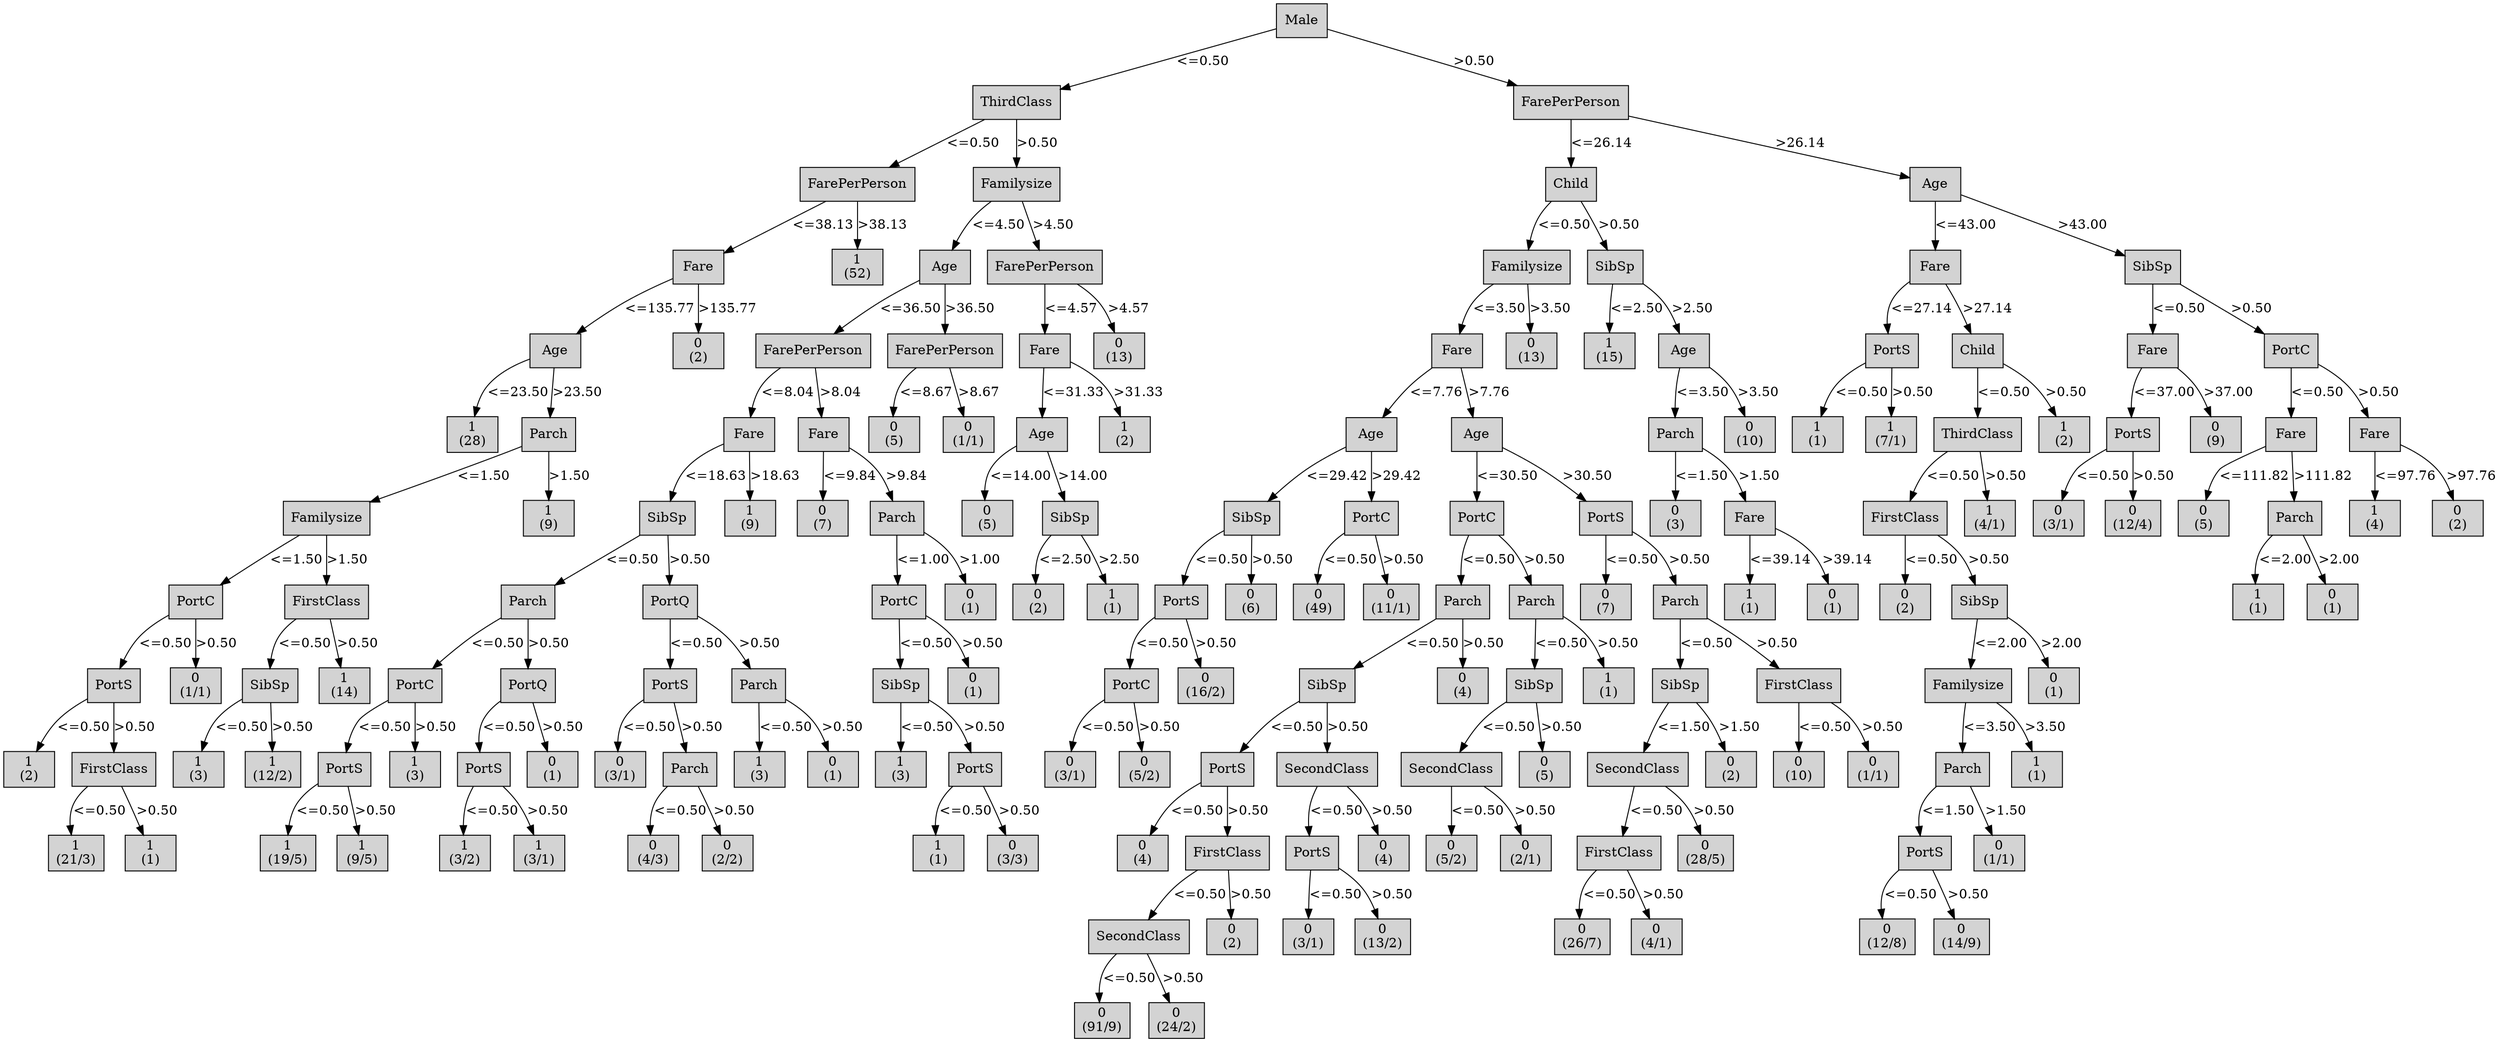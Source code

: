 digraph ID3_Tree {
"0" [shape=box, style=filled, label="Male
", weight=1]
"1" [shape=box, style=filled, label="ThirdClass
", weight=2]
0 -> 1 [ label = "<=0.50"];
"2" [shape=box, style=filled, label="FarePerPerson
", weight=3]
1 -> 2 [ label = "<=0.50"];
"3" [shape=box, style=filled, label="Fare
", weight=4]
2 -> 3 [ label = "<=38.13"];
"4" [shape=box, style=filled, label="Age
", weight=5]
3 -> 4 [ label = "<=135.77"];
"5" [shape=box, style=filled, label="1
(28)
", weight=6]
4 -> 5 [ label = "<=23.50"];
"6" [shape=box, style=filled, label="Parch
", weight=6]
4 -> 6 [ label = ">23.50"];
"7" [shape=box, style=filled, label="Familysize
", weight=7]
6 -> 7 [ label = "<=1.50"];
"8" [shape=box, style=filled, label="PortC
", weight=8]
7 -> 8 [ label = "<=1.50"];
"9" [shape=box, style=filled, label="PortS
", weight=9]
8 -> 9 [ label = "<=0.50"];
"10" [shape=box, style=filled, label="1
(2)
", weight=10]
9 -> 10 [ label = "<=0.50"];
"11" [shape=box, style=filled, label="FirstClass
", weight=10]
9 -> 11 [ label = ">0.50"];
"12" [shape=box, style=filled, label="1
(21/3)
", weight=11]
11 -> 12 [ label = "<=0.50"];
"13" [shape=box, style=filled, label="1
(1)
", weight=11]
11 -> 13 [ label = ">0.50"];
"14" [shape=box, style=filled, label="0
(1/1)
", weight=9]
8 -> 14 [ label = ">0.50"];
"15" [shape=box, style=filled, label="FirstClass
", weight=8]
7 -> 15 [ label = ">1.50"];
"16" [shape=box, style=filled, label="SibSp
", weight=9]
15 -> 16 [ label = "<=0.50"];
"17" [shape=box, style=filled, label="1
(3)
", weight=10]
16 -> 17 [ label = "<=0.50"];
"18" [shape=box, style=filled, label="1
(12/2)
", weight=10]
16 -> 18 [ label = ">0.50"];
"19" [shape=box, style=filled, label="1
(14)
", weight=9]
15 -> 19 [ label = ">0.50"];
"20" [shape=box, style=filled, label="1
(9)
", weight=7]
6 -> 20 [ label = ">1.50"];
"21" [shape=box, style=filled, label="0
(2)
", weight=5]
3 -> 21 [ label = ">135.77"];
"22" [shape=box, style=filled, label="1
(52)
", weight=4]
2 -> 22 [ label = ">38.13"];
"23" [shape=box, style=filled, label="Familysize
", weight=3]
1 -> 23 [ label = ">0.50"];
"24" [shape=box, style=filled, label="Age
", weight=4]
23 -> 24 [ label = "<=4.50"];
"25" [shape=box, style=filled, label="FarePerPerson
", weight=5]
24 -> 25 [ label = "<=36.50"];
"26" [shape=box, style=filled, label="Fare
", weight=6]
25 -> 26 [ label = "<=8.04"];
"27" [shape=box, style=filled, label="SibSp
", weight=7]
26 -> 27 [ label = "<=18.63"];
"28" [shape=box, style=filled, label="Parch
", weight=8]
27 -> 28 [ label = "<=0.50"];
"29" [shape=box, style=filled, label="PortC
", weight=9]
28 -> 29 [ label = "<=0.50"];
"30" [shape=box, style=filled, label="PortS
", weight=10]
29 -> 30 [ label = "<=0.50"];
"31" [shape=box, style=filled, label="1
(19/5)
", weight=11]
30 -> 31 [ label = "<=0.50"];
"32" [shape=box, style=filled, label="1
(9/5)
", weight=11]
30 -> 32 [ label = ">0.50"];
"33" [shape=box, style=filled, label="1
(3)
", weight=10]
29 -> 33 [ label = ">0.50"];
"34" [shape=box, style=filled, label="PortQ
", weight=9]
28 -> 34 [ label = ">0.50"];
"35" [shape=box, style=filled, label="PortS
", weight=10]
34 -> 35 [ label = "<=0.50"];
"36" [shape=box, style=filled, label="1
(3/2)
", weight=11]
35 -> 36 [ label = "<=0.50"];
"37" [shape=box, style=filled, label="1
(3/1)
", weight=11]
35 -> 37 [ label = ">0.50"];
"38" [shape=box, style=filled, label="0
(1)
", weight=10]
34 -> 38 [ label = ">0.50"];
"39" [shape=box, style=filled, label="PortQ
", weight=8]
27 -> 39 [ label = ">0.50"];
"40" [shape=box, style=filled, label="PortS
", weight=9]
39 -> 40 [ label = "<=0.50"];
"41" [shape=box, style=filled, label="0
(3/1)
", weight=10]
40 -> 41 [ label = "<=0.50"];
"42" [shape=box, style=filled, label="Parch
", weight=10]
40 -> 42 [ label = ">0.50"];
"43" [shape=box, style=filled, label="0
(4/3)
", weight=11]
42 -> 43 [ label = "<=0.50"];
"44" [shape=box, style=filled, label="0
(2/2)
", weight=11]
42 -> 44 [ label = ">0.50"];
"45" [shape=box, style=filled, label="Parch
", weight=9]
39 -> 45 [ label = ">0.50"];
"46" [shape=box, style=filled, label="1
(3)
", weight=10]
45 -> 46 [ label = "<=0.50"];
"47" [shape=box, style=filled, label="0
(1)
", weight=10]
45 -> 47 [ label = ">0.50"];
"48" [shape=box, style=filled, label="1
(9)
", weight=7]
26 -> 48 [ label = ">18.63"];
"49" [shape=box, style=filled, label="Fare
", weight=6]
25 -> 49 [ label = ">8.04"];
"50" [shape=box, style=filled, label="0
(7)
", weight=7]
49 -> 50 [ label = "<=9.84"];
"51" [shape=box, style=filled, label="Parch
", weight=7]
49 -> 51 [ label = ">9.84"];
"52" [shape=box, style=filled, label="PortC
", weight=8]
51 -> 52 [ label = "<=1.00"];
"53" [shape=box, style=filled, label="SibSp
", weight=9]
52 -> 53 [ label = "<=0.50"];
"54" [shape=box, style=filled, label="1
(3)
", weight=10]
53 -> 54 [ label = "<=0.50"];
"55" [shape=box, style=filled, label="PortS
", weight=10]
53 -> 55 [ label = ">0.50"];
"56" [shape=box, style=filled, label="1
(1)
", weight=11]
55 -> 56 [ label = "<=0.50"];
"57" [shape=box, style=filled, label="0
(3/3)
", weight=11]
55 -> 57 [ label = ">0.50"];
"58" [shape=box, style=filled, label="0
(1)
", weight=9]
52 -> 58 [ label = ">0.50"];
"59" [shape=box, style=filled, label="0
(1)
", weight=8]
51 -> 59 [ label = ">1.00"];
"60" [shape=box, style=filled, label="FarePerPerson
", weight=5]
24 -> 60 [ label = ">36.50"];
"61" [shape=box, style=filled, label="0
(5)
", weight=6]
60 -> 61 [ label = "<=8.67"];
"62" [shape=box, style=filled, label="0
(1/1)
", weight=6]
60 -> 62 [ label = ">8.67"];
"63" [shape=box, style=filled, label="FarePerPerson
", weight=4]
23 -> 63 [ label = ">4.50"];
"64" [shape=box, style=filled, label="Fare
", weight=5]
63 -> 64 [ label = "<=4.57"];
"65" [shape=box, style=filled, label="Age
", weight=6]
64 -> 65 [ label = "<=31.33"];
"66" [shape=box, style=filled, label="0
(5)
", weight=7]
65 -> 66 [ label = "<=14.00"];
"67" [shape=box, style=filled, label="SibSp
", weight=7]
65 -> 67 [ label = ">14.00"];
"68" [shape=box, style=filled, label="0
(2)
", weight=8]
67 -> 68 [ label = "<=2.50"];
"69" [shape=box, style=filled, label="1
(1)
", weight=8]
67 -> 69 [ label = ">2.50"];
"70" [shape=box, style=filled, label="1
(2)
", weight=6]
64 -> 70 [ label = ">31.33"];
"71" [shape=box, style=filled, label="0
(13)
", weight=5]
63 -> 71 [ label = ">4.57"];
"72" [shape=box, style=filled, label="FarePerPerson
", weight=2]
0 -> 72 [ label = ">0.50"];
"73" [shape=box, style=filled, label="Child
", weight=3]
72 -> 73 [ label = "<=26.14"];
"74" [shape=box, style=filled, label="Familysize
", weight=4]
73 -> 74 [ label = "<=0.50"];
"75" [shape=box, style=filled, label="Fare
", weight=5]
74 -> 75 [ label = "<=3.50"];
"76" [shape=box, style=filled, label="Age
", weight=6]
75 -> 76 [ label = "<=7.76"];
"77" [shape=box, style=filled, label="SibSp
", weight=7]
76 -> 77 [ label = "<=29.42"];
"78" [shape=box, style=filled, label="PortS
", weight=8]
77 -> 78 [ label = "<=0.50"];
"79" [shape=box, style=filled, label="PortC
", weight=9]
78 -> 79 [ label = "<=0.50"];
"80" [shape=box, style=filled, label="0
(3/1)
", weight=10]
79 -> 80 [ label = "<=0.50"];
"81" [shape=box, style=filled, label="0
(5/2)
", weight=10]
79 -> 81 [ label = ">0.50"];
"82" [shape=box, style=filled, label="0
(16/2)
", weight=9]
78 -> 82 [ label = ">0.50"];
"83" [shape=box, style=filled, label="0
(6)
", weight=8]
77 -> 83 [ label = ">0.50"];
"84" [shape=box, style=filled, label="PortC
", weight=7]
76 -> 84 [ label = ">29.42"];
"85" [shape=box, style=filled, label="0
(49)
", weight=8]
84 -> 85 [ label = "<=0.50"];
"86" [shape=box, style=filled, label="0
(11/1)
", weight=8]
84 -> 86 [ label = ">0.50"];
"87" [shape=box, style=filled, label="Age
", weight=6]
75 -> 87 [ label = ">7.76"];
"88" [shape=box, style=filled, label="PortC
", weight=7]
87 -> 88 [ label = "<=30.50"];
"89" [shape=box, style=filled, label="Parch
", weight=8]
88 -> 89 [ label = "<=0.50"];
"90" [shape=box, style=filled, label="SibSp
", weight=9]
89 -> 90 [ label = "<=0.50"];
"91" [shape=box, style=filled, label="PortS
", weight=10]
90 -> 91 [ label = "<=0.50"];
"92" [shape=box, style=filled, label="0
(4)
", weight=11]
91 -> 92 [ label = "<=0.50"];
"93" [shape=box, style=filled, label="FirstClass
", weight=11]
91 -> 93 [ label = ">0.50"];
"94" [shape=box, style=filled, label="SecondClass
", weight=12]
93 -> 94 [ label = "<=0.50"];
"95" [shape=box, style=filled, label="0
(91/9)
", weight=13]
94 -> 95 [ label = "<=0.50"];
"96" [shape=box, style=filled, label="0
(24/2)
", weight=13]
94 -> 96 [ label = ">0.50"];
"97" [shape=box, style=filled, label="0
(2)
", weight=12]
93 -> 97 [ label = ">0.50"];
"98" [shape=box, style=filled, label="SecondClass
", weight=10]
90 -> 98 [ label = ">0.50"];
"99" [shape=box, style=filled, label="PortS
", weight=11]
98 -> 99 [ label = "<=0.50"];
"100" [shape=box, style=filled, label="0
(3/1)
", weight=12]
99 -> 100 [ label = "<=0.50"];
"101" [shape=box, style=filled, label="0
(13/2)
", weight=12]
99 -> 101 [ label = ">0.50"];
"102" [shape=box, style=filled, label="0
(4)
", weight=11]
98 -> 102 [ label = ">0.50"];
"103" [shape=box, style=filled, label="0
(4)
", weight=9]
89 -> 103 [ label = ">0.50"];
"104" [shape=box, style=filled, label="Parch
", weight=8]
88 -> 104 [ label = ">0.50"];
"105" [shape=box, style=filled, label="SibSp
", weight=9]
104 -> 105 [ label = "<=0.50"];
"106" [shape=box, style=filled, label="SecondClass
", weight=10]
105 -> 106 [ label = "<=0.50"];
"107" [shape=box, style=filled, label="0
(5/2)
", weight=11]
106 -> 107 [ label = "<=0.50"];
"108" [shape=box, style=filled, label="0
(2/1)
", weight=11]
106 -> 108 [ label = ">0.50"];
"109" [shape=box, style=filled, label="0
(5)
", weight=10]
105 -> 109 [ label = ">0.50"];
"110" [shape=box, style=filled, label="1
(1)
", weight=9]
104 -> 110 [ label = ">0.50"];
"111" [shape=box, style=filled, label="PortS
", weight=7]
87 -> 111 [ label = ">30.50"];
"112" [shape=box, style=filled, label="0
(7)
", weight=8]
111 -> 112 [ label = "<=0.50"];
"113" [shape=box, style=filled, label="Parch
", weight=8]
111 -> 113 [ label = ">0.50"];
"114" [shape=box, style=filled, label="SibSp
", weight=9]
113 -> 114 [ label = "<=0.50"];
"115" [shape=box, style=filled, label="SecondClass
", weight=10]
114 -> 115 [ label = "<=1.50"];
"116" [shape=box, style=filled, label="FirstClass
", weight=11]
115 -> 116 [ label = "<=0.50"];
"117" [shape=box, style=filled, label="0
(26/7)
", weight=12]
116 -> 117 [ label = "<=0.50"];
"118" [shape=box, style=filled, label="0
(4/1)
", weight=12]
116 -> 118 [ label = ">0.50"];
"119" [shape=box, style=filled, label="0
(28/5)
", weight=11]
115 -> 119 [ label = ">0.50"];
"120" [shape=box, style=filled, label="0
(2)
", weight=10]
114 -> 120 [ label = ">1.50"];
"121" [shape=box, style=filled, label="FirstClass
", weight=9]
113 -> 121 [ label = ">0.50"];
"122" [shape=box, style=filled, label="0
(10)
", weight=10]
121 -> 122 [ label = "<=0.50"];
"123" [shape=box, style=filled, label="0
(1/1)
", weight=10]
121 -> 123 [ label = ">0.50"];
"124" [shape=box, style=filled, label="0
(13)
", weight=5]
74 -> 124 [ label = ">3.50"];
"125" [shape=box, style=filled, label="SibSp
", weight=4]
73 -> 125 [ label = ">0.50"];
"126" [shape=box, style=filled, label="1
(15)
", weight=5]
125 -> 126 [ label = "<=2.50"];
"127" [shape=box, style=filled, label="Age
", weight=5]
125 -> 127 [ label = ">2.50"];
"128" [shape=box, style=filled, label="Parch
", weight=6]
127 -> 128 [ label = "<=3.50"];
"129" [shape=box, style=filled, label="0
(3)
", weight=7]
128 -> 129 [ label = "<=1.50"];
"130" [shape=box, style=filled, label="Fare
", weight=7]
128 -> 130 [ label = ">1.50"];
"131" [shape=box, style=filled, label="1
(1)
", weight=8]
130 -> 131 [ label = "<=39.14"];
"132" [shape=box, style=filled, label="0
(1)
", weight=8]
130 -> 132 [ label = ">39.14"];
"133" [shape=box, style=filled, label="0
(10)
", weight=6]
127 -> 133 [ label = ">3.50"];
"134" [shape=box, style=filled, label="Age
", weight=3]
72 -> 134 [ label = ">26.14"];
"135" [shape=box, style=filled, label="Fare
", weight=4]
134 -> 135 [ label = "<=43.00"];
"136" [shape=box, style=filled, label="PortS
", weight=5]
135 -> 136 [ label = "<=27.14"];
"137" [shape=box, style=filled, label="1
(1)
", weight=6]
136 -> 137 [ label = "<=0.50"];
"138" [shape=box, style=filled, label="1
(7/1)
", weight=6]
136 -> 138 [ label = ">0.50"];
"139" [shape=box, style=filled, label="Child
", weight=5]
135 -> 139 [ label = ">27.14"];
"140" [shape=box, style=filled, label="ThirdClass
", weight=6]
139 -> 140 [ label = "<=0.50"];
"141" [shape=box, style=filled, label="FirstClass
", weight=7]
140 -> 141 [ label = "<=0.50"];
"142" [shape=box, style=filled, label="0
(2)
", weight=8]
141 -> 142 [ label = "<=0.50"];
"143" [shape=box, style=filled, label="SibSp
", weight=8]
141 -> 143 [ label = ">0.50"];
"144" [shape=box, style=filled, label="Familysize
", weight=9]
143 -> 144 [ label = "<=2.00"];
"145" [shape=box, style=filled, label="Parch
", weight=10]
144 -> 145 [ label = "<=3.50"];
"146" [shape=box, style=filled, label="PortS
", weight=11]
145 -> 146 [ label = "<=1.50"];
"147" [shape=box, style=filled, label="0
(12/8)
", weight=12]
146 -> 147 [ label = "<=0.50"];
"148" [shape=box, style=filled, label="0
(14/9)
", weight=12]
146 -> 148 [ label = ">0.50"];
"149" [shape=box, style=filled, label="0
(1/1)
", weight=11]
145 -> 149 [ label = ">1.50"];
"150" [shape=box, style=filled, label="1
(1)
", weight=10]
144 -> 150 [ label = ">3.50"];
"151" [shape=box, style=filled, label="0
(1)
", weight=9]
143 -> 151 [ label = ">2.00"];
"152" [shape=box, style=filled, label="1
(4/1)
", weight=7]
140 -> 152 [ label = ">0.50"];
"153" [shape=box, style=filled, label="1
(2)
", weight=6]
139 -> 153 [ label = ">0.50"];
"154" [shape=box, style=filled, label="SibSp
", weight=4]
134 -> 154 [ label = ">43.00"];
"155" [shape=box, style=filled, label="Fare
", weight=5]
154 -> 155 [ label = "<=0.50"];
"156" [shape=box, style=filled, label="PortS
", weight=6]
155 -> 156 [ label = "<=37.00"];
"157" [shape=box, style=filled, label="0
(3/1)
", weight=7]
156 -> 157 [ label = "<=0.50"];
"158" [shape=box, style=filled, label="0
(12/4)
", weight=7]
156 -> 158 [ label = ">0.50"];
"159" [shape=box, style=filled, label="0
(9)
", weight=6]
155 -> 159 [ label = ">37.00"];
"160" [shape=box, style=filled, label="PortC
", weight=5]
154 -> 160 [ label = ">0.50"];
"161" [shape=box, style=filled, label="Fare
", weight=6]
160 -> 161 [ label = "<=0.50"];
"162" [shape=box, style=filled, label="0
(5)
", weight=7]
161 -> 162 [ label = "<=111.82"];
"163" [shape=box, style=filled, label="Parch
", weight=7]
161 -> 163 [ label = ">111.82"];
"164" [shape=box, style=filled, label="1
(1)
", weight=8]
163 -> 164 [ label = "<=2.00"];
"165" [shape=box, style=filled, label="0
(1)
", weight=8]
163 -> 165 [ label = ">2.00"];
"166" [shape=box, style=filled, label="Fare
", weight=6]
160 -> 166 [ label = ">0.50"];
"167" [shape=box, style=filled, label="1
(4)
", weight=7]
166 -> 167 [ label = "<=97.76"];
"168" [shape=box, style=filled, label="0
(2)
", weight=7]
166 -> 168 [ label = ">97.76"];
{rank=same; 0;};
{rank=same; 10;11;17;18;30;33;35;38;41;42;46;47;54;55;80;81;91;98;106;109;115;120;122;123;145;150;};
{rank=same; 12;13;31;32;36;37;43;44;56;57;92;93;99;102;107;108;116;119;146;149;};
{rank=same; 94;97;100;101;117;118;147;148;};
{rank=same; 95;96;};
{rank=same; 1;72;};
{rank=same; 2;23;73;134;};
{rank=same; 3;22;24;63;74;125;135;154;};
{rank=same; 4;21;25;60;64;71;75;124;126;127;136;139;155;160;};
{rank=same; 5;6;26;49;61;62;65;70;76;87;128;133;137;138;140;153;156;159;161;166;};
{rank=same; 7;20;27;48;50;51;66;67;77;84;88;111;129;130;141;152;157;158;162;163;167;168;};
{rank=same; 8;15;28;39;52;59;68;69;78;83;85;86;89;104;112;113;131;132;142;143;164;165;};
{rank=same; 9;14;16;19;29;34;40;45;53;58;79;82;90;103;105;110;114;121;144;151;};
}